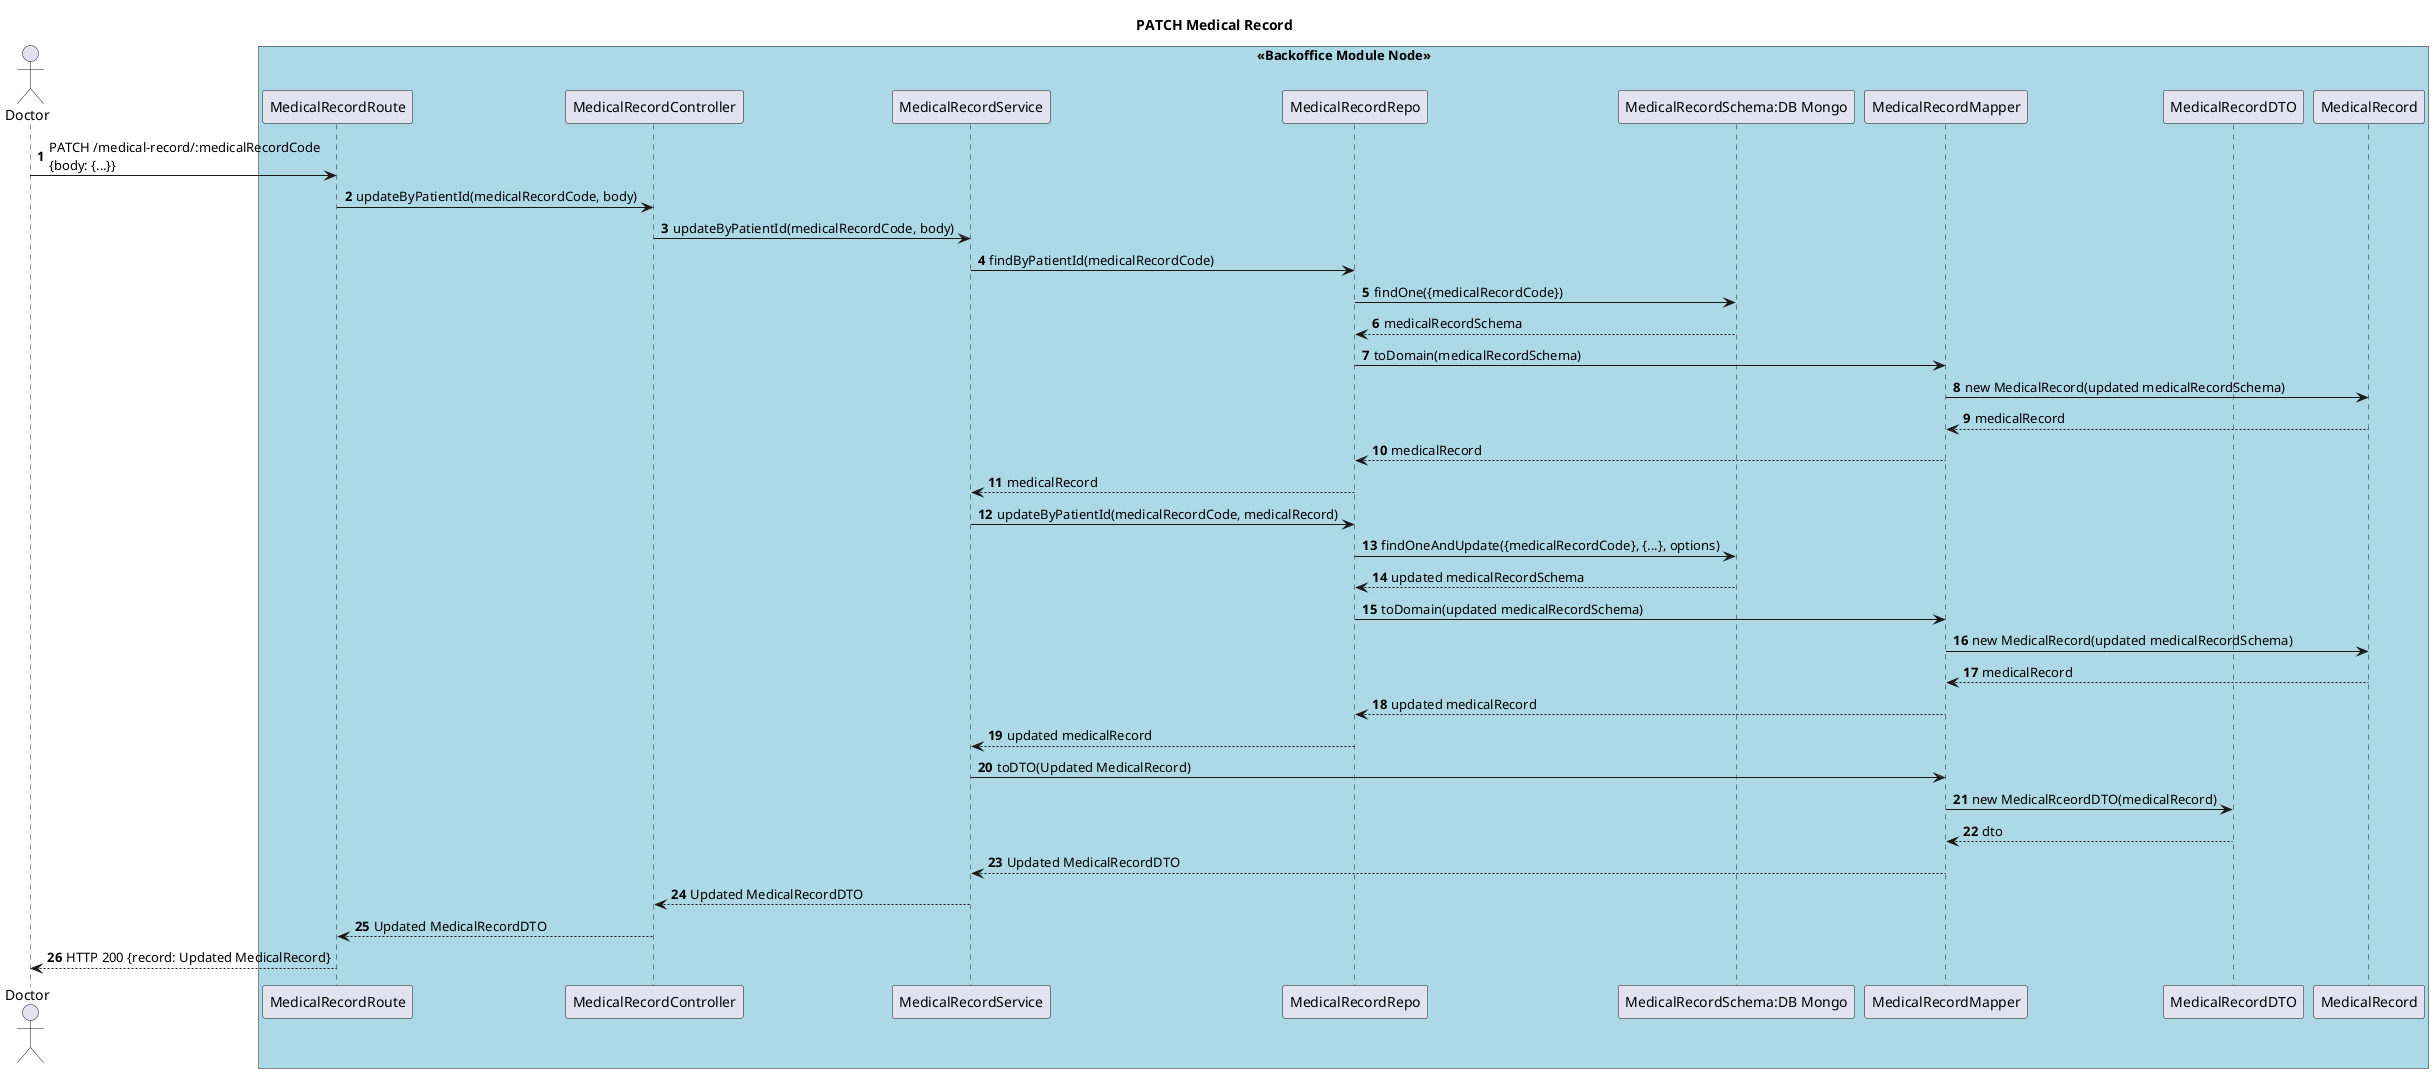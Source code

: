 @startuml

autonumber

actor "Doctor" as doc

title "PATCH Medical Record"

box "<<Backoffice Module Node>>" #LightBlue
participant MedicalRecordRoute as route
participant MedicalRecordController as controller
participant MedicalRecordService as service
participant MedicalRecordRepo as repo
participant "MedicalRecordSchema:DB Mongo" as db

participant MedicalRecordMapper as mapper
participant MedicalRecordDTO as dto
participant MedicalRecord as medicalRecord
end box

doc -> route: PATCH /medical-record/:medicalRecordCode\n{body: {...}}
route -> controller: updateByPatientId(medicalRecordCode, body)
controller -> service: updateByPatientId(medicalRecordCode, body)
service -> repo: findByPatientId(medicalRecordCode)
repo -> db: findOne({medicalRecordCode})
db --> repo: medicalRecordSchema
repo -> mapper: toDomain(medicalRecordSchema)
mapper -> medicalRecord: new MedicalRecord(updated medicalRecordSchema)
medicalRecord --> mapper: medicalRecord
mapper --> repo: medicalRecord
repo --> service: medicalRecord
service -> repo: updateByPatientId(medicalRecordCode, medicalRecord)
repo -> db: findOneAndUpdate({medicalRecordCode}, {...}, options)
db --> repo: updated medicalRecordSchema
repo -> mapper: toDomain(updated medicalRecordSchema)
mapper -> medicalRecord: new MedicalRecord(updated medicalRecordSchema)
medicalRecord --> mapper: medicalRecord
mapper --> repo: updated medicalRecord
repo --> service: updated medicalRecord
service -> mapper: toDTO(Updated MedicalRecord)
mapper -> dto: new MedicalRceordDTO(medicalRecord)
dto --> mapper: dto
mapper --> service: Updated MedicalRecordDTO
service --> controller: Updated MedicalRecordDTO
controller --> route: Updated MedicalRecordDTO
route --> doc: HTTP 200 {record: Updated MedicalRecord}

@enduml
